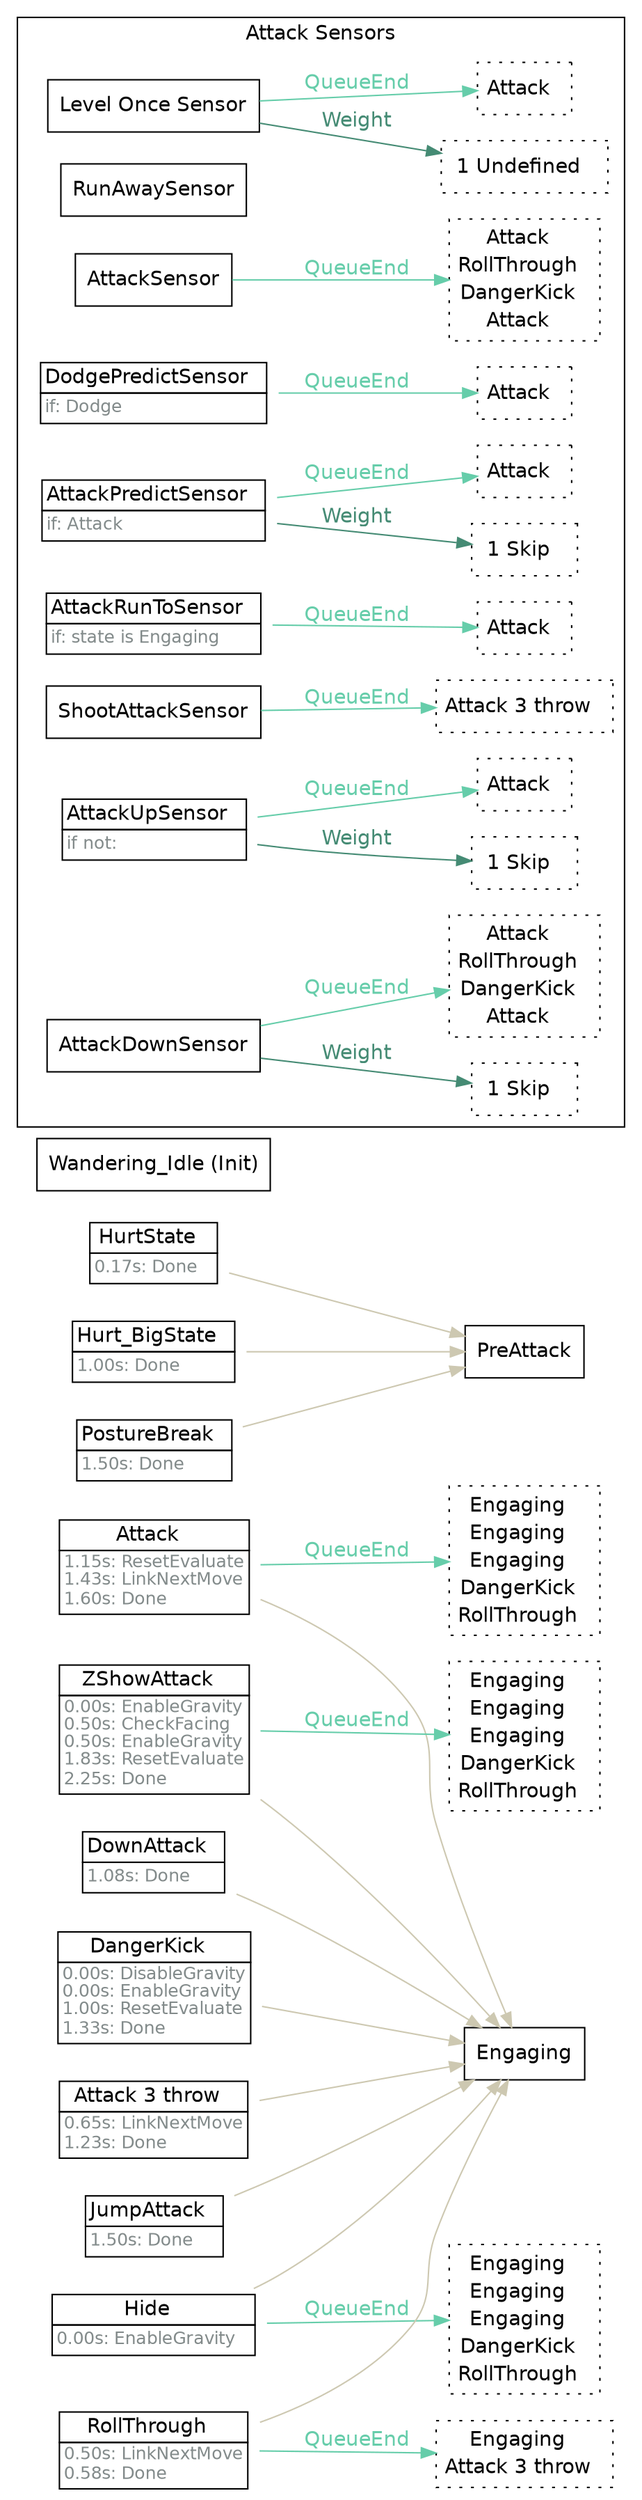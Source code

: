 strict digraph "Foo" {
	"rankdir"="LR";
	node ["shape"="box", "fontname"="Helvetica"];
	edge ["fontname"="Helvetica"];
	"Attack" ["shape"="plaintext", "label"=<<TABLE border="0" cellborder="1" cellspacing="0" cellpadding="2"><TR><TD >Attack  </TD></TR><TR><TD align="left" balign="left"><FONT point-size="12" color="azure4">1.15s: ResetEvaluate<br/>1.43s: LinkNextMove<br/>1.60s: Done</FONT>  </TD></TR></TABLE>>]
	"Attack" -> "Engaging"  ["color"="cornsilk3", "fontcolor"="cornsilk3"]
	"Attack_linked" ["shape"="box", "style"="dotted", "label"=<<TABLE border="0" cellborder="0" cellspacing="0" cellpadding="2"><TR><TD>Engaging  </TD></TR><TR><TD>Engaging  </TD></TR><TR><TD>Engaging  </TD></TR><TR><TD>DangerKick  </TD></TR><TR><TD>RollThrough  </TD></TR></TABLE>>, "margin"="0.05"]
	"Attack" -> "Attack_linked"  ["label"="QueueEnd", "color"="aquamarine3", "fontcolor"="aquamarine3"]
	"DangerKick" ["shape"="plaintext", "label"=<<TABLE border="0" cellborder="1" cellspacing="0" cellpadding="2"><TR><TD >DangerKick  </TD></TR><TR><TD align="left" balign="left"><FONT point-size="12" color="azure4">0.00s: DisableGravity<br/>0.00s: EnableGravity<br/>1.00s: ResetEvaluate<br/>1.33s: Done</FONT>  </TD></TR></TABLE>>]
	"DangerKick" -> "Engaging"  ["color"="cornsilk3", "fontcolor"="cornsilk3"]
	"Attack 3 throw" ["shape"="plaintext", "label"=<<TABLE border="0" cellborder="1" cellspacing="0" cellpadding="2"><TR><TD >Attack 3 throw  </TD></TR><TR><TD align="left" balign="left"><FONT point-size="12" color="azure4">0.65s: LinkNextMove<br/>1.23s: Done</FONT>  </TD></TR></TABLE>>]
	"Attack 3 throw" -> "Engaging"  ["color"="cornsilk3", "fontcolor"="cornsilk3"]
	"JumpAttack" ["shape"="plaintext", "label"=<<TABLE border="0" cellborder="1" cellspacing="0" cellpadding="2"><TR><TD >JumpAttack  </TD></TR><TR><TD align="left" balign="left"><FONT point-size="12" color="azure4">1.50s: Done</FONT>  </TD></TR></TABLE>>]
	"JumpAttack" -> "Engaging"  ["color"="cornsilk3", "fontcolor"="cornsilk3"]
	"DownAttack" ["shape"="plaintext", "label"=<<TABLE border="0" cellborder="1" cellspacing="0" cellpadding="2"><TR><TD >DownAttack  </TD></TR><TR><TD align="left" balign="left"><FONT point-size="12" color="azure4">1.08s: Done</FONT>  </TD></TR></TABLE>>]
	"DownAttack" -> "Engaging"  ["color"="cornsilk3", "fontcolor"="cornsilk3"]
	"ZShowAttack" ["shape"="plaintext", "label"=<<TABLE border="0" cellborder="1" cellspacing="0" cellpadding="2"><TR><TD >ZShowAttack  </TD></TR><TR><TD align="left" balign="left"><FONT point-size="12" color="azure4">0.00s: EnableGravity<br/>0.50s: CheckFacing<br/>0.50s: EnableGravity<br/>1.83s: ResetEvaluate<br/>2.25s: Done</FONT>  </TD></TR></TABLE>>]
	"ZShowAttack" -> "Engaging"  ["color"="cornsilk3", "fontcolor"="cornsilk3"]
	"ZShowAttack_linked" ["shape"="box", "style"="dotted", "label"=<<TABLE border="0" cellborder="0" cellspacing="0" cellpadding="2"><TR><TD>Engaging  </TD></TR><TR><TD>Engaging  </TD></TR><TR><TD>Engaging  </TD></TR><TR><TD>DangerKick  </TD></TR><TR><TD>RollThrough  </TD></TR></TABLE>>, "margin"="0.05"]
	"ZShowAttack" -> "ZShowAttack_linked"  ["label"="QueueEnd", "color"="aquamarine3", "fontcolor"="aquamarine3"]
	"Hide" ["shape"="plaintext", "label"=<<TABLE border="0" cellborder="1" cellspacing="0" cellpadding="2"><TR><TD >Hide  </TD></TR><TR><TD align="left" balign="left"><FONT point-size="12" color="azure4">0.00s: EnableGravity</FONT>  </TD></TR></TABLE>>]
	"Hide" -> "Engaging"  ["color"="cornsilk3", "fontcolor"="cornsilk3"]
	"Hide_linked" ["shape"="box", "style"="dotted", "label"=<<TABLE border="0" cellborder="0" cellspacing="0" cellpadding="2"><TR><TD>Engaging  </TD></TR><TR><TD>Engaging  </TD></TR><TR><TD>Engaging  </TD></TR><TR><TD>DangerKick  </TD></TR><TR><TD>RollThrough  </TD></TR></TABLE>>, "margin"="0.05"]
	"Hide" -> "Hide_linked"  ["label"="QueueEnd", "color"="aquamarine3", "fontcolor"="aquamarine3"]
	"HurtState" ["shape"="plaintext", "label"=<<TABLE border="0" cellborder="1" cellspacing="0" cellpadding="2"><TR><TD >HurtState  </TD></TR><TR><TD align="left" balign="left"><FONT point-size="12" color="azure4">0.17s: Done</FONT>  </TD></TR></TABLE>>]
	"HurtState" -> "PreAttack"  ["color"="cornsilk3", "fontcolor"="cornsilk3"]
	"Hurt_BigState" ["shape"="plaintext", "label"=<<TABLE border="0" cellborder="1" cellspacing="0" cellpadding="2"><TR><TD >Hurt_BigState  </TD></TR><TR><TD align="left" balign="left"><FONT point-size="12" color="azure4">1.00s: Done</FONT>  </TD></TR></TABLE>>]
	"Hurt_BigState" -> "PreAttack"  ["color"="cornsilk3", "fontcolor"="cornsilk3"]
	"PostureBreak" ["shape"="plaintext", "label"=<<TABLE border="0" cellborder="1" cellspacing="0" cellpadding="2"><TR><TD >PostureBreak  </TD></TR><TR><TD align="left" balign="left"><FONT point-size="12" color="azure4">1.50s: Done</FONT>  </TD></TR></TABLE>>]
	"PostureBreak" -> "PreAttack"  ["color"="cornsilk3", "fontcolor"="cornsilk3"]
	"RollThrough" ["shape"="plaintext", "label"=<<TABLE border="0" cellborder="1" cellspacing="0" cellpadding="2"><TR><TD >RollThrough  </TD></TR><TR><TD align="left" balign="left"><FONT point-size="12" color="azure4">0.50s: LinkNextMove<br/>0.58s: Done</FONT>  </TD></TR></TABLE>>]
	"RollThrough" -> "Engaging"  ["color"="cornsilk3", "fontcolor"="cornsilk3"]
	"RollThrough_linked" ["shape"="box", "style"="dotted", "label"=<<TABLE border="0" cellborder="0" cellspacing="0" cellpadding="2"><TR><TD>Engaging  </TD></TR><TR><TD>Attack 3 throw  </TD></TR></TABLE>>, "margin"="0.05"]
	"RollThrough" -> "RollThrough_linked"  ["label"="QueueEnd", "color"="aquamarine3", "fontcolor"="aquamarine3"]
	"Wandering_Idle" ["label"="Wandering_Idle (Init)"]
	subgraph "cluster_attacksensors" {
		"rank"="sink";
		"label"="Attack Sensors";
		"fontname"="Helvetica";
		"Level Once Sensor" ["label"="Level Once Sensor"]
		"Level Once Sensor_linked" ["shape"="box", "style"="dotted", "label"=<<TABLE border="0" cellborder="0" cellspacing="0" cellpadding="2"><TR><TD>Attack  </TD></TR></TABLE>>, "margin"="0.05"]
		"Level Once Sensor" -> "Level Once Sensor_linked"  ["label"="QueueEnd", "color"="aquamarine3", "fontcolor"="aquamarine3"]
		"Level Once Sensor_mustuse" ["shape"="box", "style"="dotted", "label"=<<TABLE border="0" cellborder="0" cellspacing="0" cellpadding="2"><TR><TD>1 Undefined  </TD></TR></TABLE>>]
		"Level Once Sensor" -> "Level Once Sensor_mustuse"  ["label"="Weight", "color"="aquamarine4", "fontcolor"="aquamarine4"]
		"RunAwaySensor" ["label"="RunAwaySensor"]
		"AttackSensor" ["label"="AttackSensor"]
		"AttackSensor_linked" ["shape"="box", "style"="dotted", "label"=<<TABLE border="0" cellborder="0" cellspacing="0" cellpadding="2"><TR><TD>Attack  </TD></TR><TR><TD>RollThrough  </TD></TR><TR><TD>DangerKick  </TD></TR><TR><TD>Attack  </TD></TR></TABLE>>, "margin"="0.05"]
		"AttackSensor" -> "AttackSensor_linked"  ["label"="QueueEnd", "color"="aquamarine3", "fontcolor"="aquamarine3"]
		"DodgePredictSensor" ["shape"="plaintext", "label"=<<TABLE border="0" cellborder="1" cellspacing="0" cellpadding="2"><TR><TD >DodgePredictSensor  </TD></TR><TR><TD align="left" balign="left"><FONT point-size="12" color="azure4">if: Dodge</FONT>  </TD></TR></TABLE>>]
		"DodgePredictSensor_linked" ["shape"="box", "style"="dotted", "label"=<<TABLE border="0" cellborder="0" cellspacing="0" cellpadding="2"><TR><TD>Attack  </TD></TR></TABLE>>, "margin"="0.05"]
		"DodgePredictSensor" -> "DodgePredictSensor_linked"  ["label"="QueueEnd", "color"="aquamarine3", "fontcolor"="aquamarine3"]
		"AttackPredictSensor" ["shape"="plaintext", "label"=<<TABLE border="0" cellborder="1" cellspacing="0" cellpadding="2"><TR><TD >AttackPredictSensor  </TD></TR><TR><TD align="left" balign="left"><FONT point-size="12" color="azure4">if: Attack</FONT>  </TD></TR></TABLE>>]
		"AttackPredictSensor_linked" ["shape"="box", "style"="dotted", "label"=<<TABLE border="0" cellborder="0" cellspacing="0" cellpadding="2"><TR><TD>Attack  </TD></TR></TABLE>>, "margin"="0.05"]
		"AttackPredictSensor" -> "AttackPredictSensor_linked"  ["label"="QueueEnd", "color"="aquamarine3", "fontcolor"="aquamarine3"]
		"AttackPredictSensor_mustuse" ["shape"="box", "style"="dotted", "label"=<<TABLE border="0" cellborder="0" cellspacing="0" cellpadding="2"><TR><TD>1 Skip  </TD></TR></TABLE>>]
		"AttackPredictSensor" -> "AttackPredictSensor_mustuse"  ["label"="Weight", "color"="aquamarine4", "fontcolor"="aquamarine4"]
		"AttackRunToSensor" ["shape"="plaintext", "label"=<<TABLE border="0" cellborder="1" cellspacing="0" cellpadding="2"><TR><TD >AttackRunToSensor  </TD></TR><TR><TD align="left" balign="left"><FONT point-size="12" color="azure4">if: state is Engaging</FONT>  </TD></TR></TABLE>>]
		"AttackRunToSensor_linked" ["shape"="box", "style"="dotted", "label"=<<TABLE border="0" cellborder="0" cellspacing="0" cellpadding="2"><TR><TD>Attack  </TD></TR></TABLE>>, "margin"="0.05"]
		"AttackRunToSensor" -> "AttackRunToSensor_linked"  ["label"="QueueEnd", "color"="aquamarine3", "fontcolor"="aquamarine3"]
		"ShootAttackSensor" ["label"="ShootAttackSensor"]
		"ShootAttackSensor_linked" ["shape"="box", "style"="dotted", "label"=<<TABLE border="0" cellborder="0" cellspacing="0" cellpadding="2"><TR><TD>Attack 3 throw  </TD></TR></TABLE>>, "margin"="0.05"]
		"ShootAttackSensor" -> "ShootAttackSensor_linked"  ["label"="QueueEnd", "color"="aquamarine3", "fontcolor"="aquamarine3"]
		"AttackUpSensor" ["shape"="plaintext", "label"=<<TABLE border="0" cellborder="1" cellspacing="0" cellpadding="2"><TR><TD >AttackUpSensor  </TD></TR><TR><TD align="left" balign="left"><FONT point-size="12" color="azure4">if not:</FONT>  </TD></TR></TABLE>>]
		"AttackUpSensor_linked" ["shape"="box", "style"="dotted", "label"=<<TABLE border="0" cellborder="0" cellspacing="0" cellpadding="2"><TR><TD>Attack  </TD></TR></TABLE>>, "margin"="0.05"]
		"AttackUpSensor" -> "AttackUpSensor_linked"  ["label"="QueueEnd", "color"="aquamarine3", "fontcolor"="aquamarine3"]
		"AttackUpSensor_mustuse" ["shape"="box", "style"="dotted", "label"=<<TABLE border="0" cellborder="0" cellspacing="0" cellpadding="2"><TR><TD>1 Skip  </TD></TR></TABLE>>]
		"AttackUpSensor" -> "AttackUpSensor_mustuse"  ["label"="Weight", "color"="aquamarine4", "fontcolor"="aquamarine4"]
		"AttackDownSensor" ["label"="AttackDownSensor"]
		"AttackDownSensor_linked" ["shape"="box", "style"="dotted", "label"=<<TABLE border="0" cellborder="0" cellspacing="0" cellpadding="2"><TR><TD>Attack  </TD></TR><TR><TD>RollThrough  </TD></TR><TR><TD>DangerKick  </TD></TR><TR><TD>Attack  </TD></TR></TABLE>>, "margin"="0.05"]
		"AttackDownSensor" -> "AttackDownSensor_linked"  ["label"="QueueEnd", "color"="aquamarine3", "fontcolor"="aquamarine3"]
		"AttackDownSensor_mustuse" ["shape"="box", "style"="dotted", "label"=<<TABLE border="0" cellborder="0" cellspacing="0" cellpadding="2"><TR><TD>1 Skip  </TD></TR></TABLE>>]
		"AttackDownSensor" -> "AttackDownSensor_mustuse"  ["label"="Weight", "color"="aquamarine4", "fontcolor"="aquamarine4"]
	}
	
}
